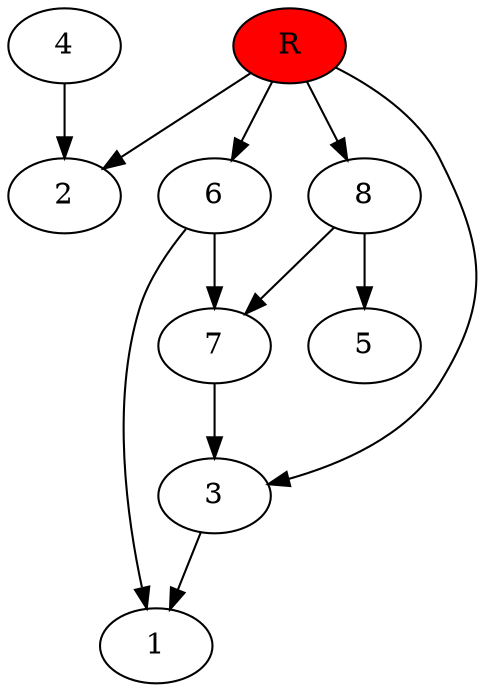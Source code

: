 digraph prb10424 {
	1
	2
	3
	4
	5
	6
	7
	8
	R [fillcolor="#ff0000" style=filled]
	3 -> 1
	4 -> 2
	6 -> 1
	6 -> 7
	7 -> 3
	8 -> 5
	8 -> 7
	R -> 2
	R -> 3
	R -> 6
	R -> 8
}
